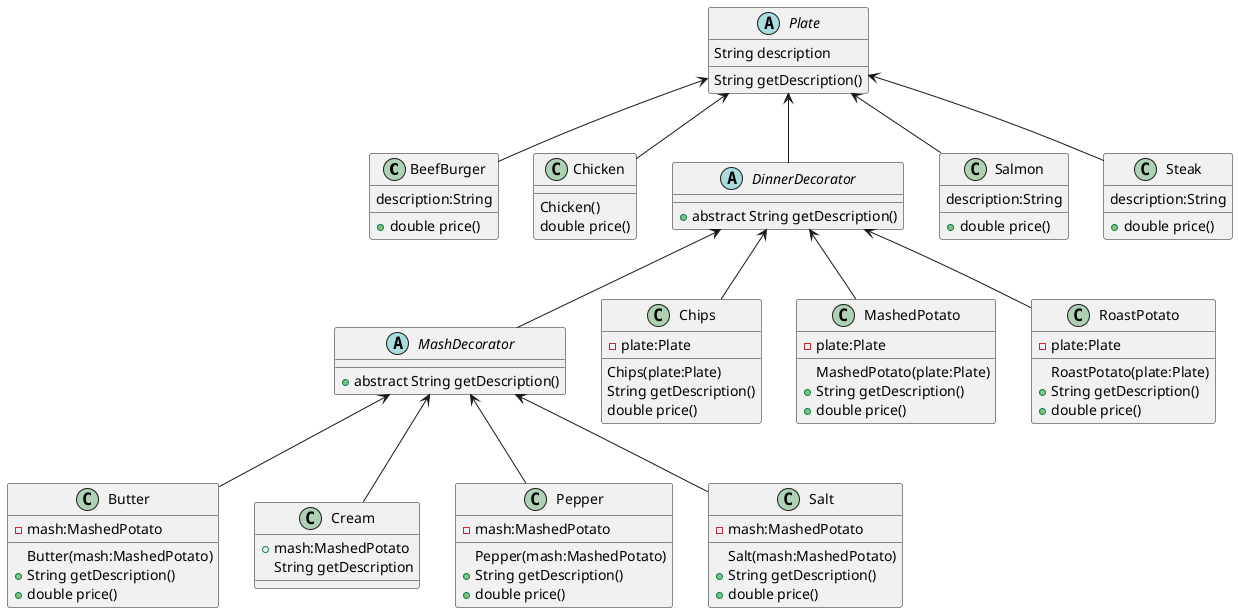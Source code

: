 @startuml

class BeefBurger{
    description:String
    + double price()
}

class Butter{
    - mash:MashedPotato
    Butter(mash:MashedPotato)
    + String getDescription()
    + double price()
}

class Chicken{

    Chicken()
    double price()
}

abstract class Plate{
    String description
    String getDescription()
}

abstract class DinnerDecorator{
    + abstract String getDescription()
}

abstract class MashDecorator{
    + abstract String getDescription()
}

class Chips{
    - plate:Plate
    Chips(plate:Plate)
    String getDescription()
   double price()
}

class Cream{
    + mash:MashedPotato
    String getDescription
}

class MashedPotato{
    -plate:Plate
    MashedPotato(plate:Plate)
    +String getDescription()
    +double price()
}

class Pepper{
    - mash:MashedPotato
    Pepper(mash:MashedPotato)
    +String getDescription()
    +double price()
}

class RoastPotato{
    - plate:Plate
    RoastPotato(plate:Plate)
    +String getDescription()
    +double price()
}

class Salmon{
    description:String
    + double price()
}

class Salt{
    - mash:MashedPotato
     Salt(mash:MashedPotato)
     +String getDescription()
     +double price()
}

class Steak{
    description:String
    + double price()
}

Plate<--Chicken
Plate<-- DinnerDecorator
Plate<--BeefBurger
Plate<--Salmon
Plate<--Steak
MashDecorator<--Butter
MashDecorator<--Cream
MashDecorator<--Pepper
MashDecorator<--Salt
DinnerDecorator<--MashDecorator
DinnerDecorator<--Chips
DinnerDecorator<--MashedPotato
DinnerDecorator<-- RoastPotato




@enduml